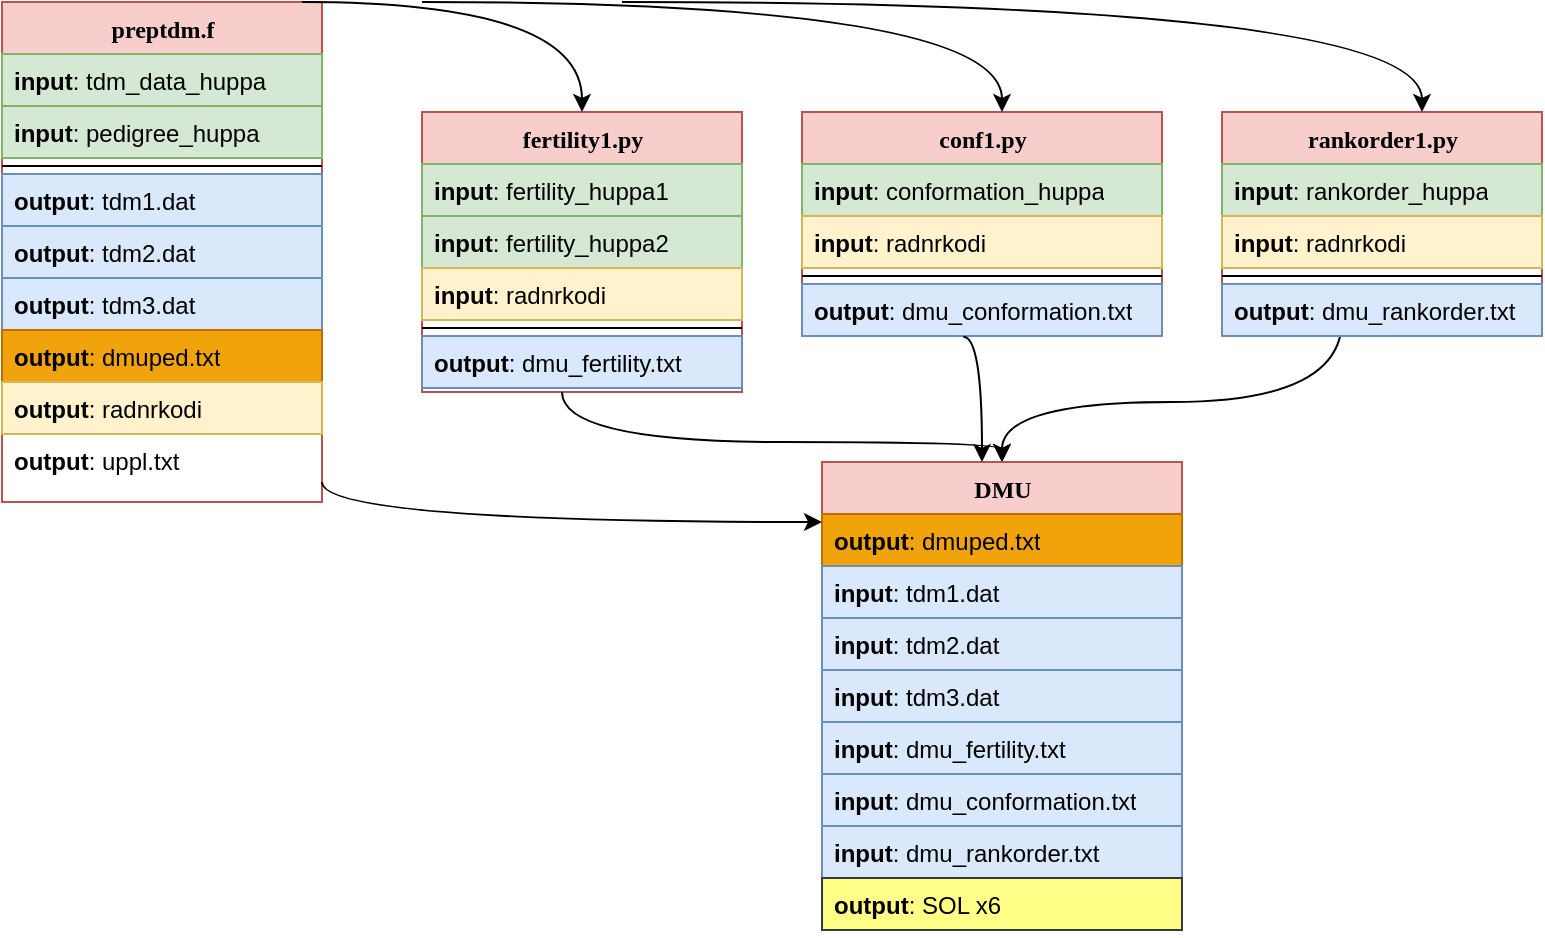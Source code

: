 <mxfile version="15.4.1" type="github">
  <diagram id="-JmWxj0wJACmfbKOdorP" name="Page-1">
    <mxGraphModel dx="1185" dy="662" grid="1" gridSize="10" guides="1" tooltips="1" connect="1" arrows="1" fold="1" page="1" pageScale="1" pageWidth="850" pageHeight="1100" math="0" shadow="0">
      <root>
        <mxCell id="0" />
        <mxCell id="1" parent="0" />
        <mxCell id="nCEcq2ldDj2t1zgx5rpE-1" value="preptdm.f" style="swimlane;html=1;fontStyle=1;align=center;verticalAlign=top;childLayout=stackLayout;horizontal=1;startSize=26;horizontalStack=0;resizeParent=1;resizeLast=0;collapsible=1;marginBottom=0;swimlaneFillColor=#ffffff;rounded=0;shadow=0;comic=0;labelBackgroundColor=none;strokeWidth=1;fillColor=#f8cecc;fontFamily=Verdana;fontSize=12;strokeColor=#b85450;" parent="1" vertex="1">
          <mxGeometry x="60" y="40" width="160" height="250" as="geometry">
            <mxRectangle x="60" y="40" width="100" height="26" as="alternateBounds" />
          </mxGeometry>
        </mxCell>
        <mxCell id="nCEcq2ldDj2t1zgx5rpE-2" value="&lt;b&gt;input&lt;/b&gt;: tdm_data_huppa" style="text;html=1;strokeColor=#82b366;fillColor=#d5e8d4;align=left;verticalAlign=top;spacingLeft=4;spacingRight=4;whiteSpace=wrap;overflow=hidden;rotatable=0;points=[[0,0.5],[1,0.5]];portConstraint=eastwest;" parent="nCEcq2ldDj2t1zgx5rpE-1" vertex="1">
          <mxGeometry y="26" width="160" height="26" as="geometry" />
        </mxCell>
        <mxCell id="nCEcq2ldDj2t1zgx5rpE-3" value="&lt;b&gt;input&lt;/b&gt;: pedigree_huppa" style="text;html=1;strokeColor=#82b366;fillColor=#d5e8d4;align=left;verticalAlign=top;spacingLeft=4;spacingRight=4;whiteSpace=wrap;overflow=hidden;rotatable=0;points=[[0,0.5],[1,0.5]];portConstraint=eastwest;" parent="nCEcq2ldDj2t1zgx5rpE-1" vertex="1">
          <mxGeometry y="52" width="160" height="26" as="geometry" />
        </mxCell>
        <mxCell id="nCEcq2ldDj2t1zgx5rpE-4" value="" style="line;html=1;strokeWidth=1;fillColor=none;align=left;verticalAlign=middle;spacingTop=-1;spacingLeft=3;spacingRight=3;rotatable=0;labelPosition=right;points=[];portConstraint=eastwest;" parent="nCEcq2ldDj2t1zgx5rpE-1" vertex="1">
          <mxGeometry y="78" width="160" height="8" as="geometry" />
        </mxCell>
        <mxCell id="nCEcq2ldDj2t1zgx5rpE-6" value="&lt;b&gt;output&lt;/b&gt;: tdm1.dat" style="text;html=1;align=left;verticalAlign=top;spacingLeft=4;spacingRight=4;whiteSpace=wrap;overflow=hidden;rotatable=0;points=[[0,0.5],[1,0.5]];portConstraint=eastwest;fillColor=#dae8fc;strokeColor=#6c8ebf;" parent="nCEcq2ldDj2t1zgx5rpE-1" vertex="1">
          <mxGeometry y="86" width="160" height="26" as="geometry" />
        </mxCell>
        <mxCell id="nCEcq2ldDj2t1zgx5rpE-5" value="&lt;b&gt;output&lt;/b&gt;: tdm2.dat" style="text;html=1;strokeColor=#6c8ebf;fillColor=#dae8fc;align=left;verticalAlign=top;spacingLeft=4;spacingRight=4;whiteSpace=wrap;overflow=hidden;rotatable=0;points=[[0,0.5],[1,0.5]];portConstraint=eastwest;" parent="nCEcq2ldDj2t1zgx5rpE-1" vertex="1">
          <mxGeometry y="112" width="160" height="26" as="geometry" />
        </mxCell>
        <mxCell id="nCEcq2ldDj2t1zgx5rpE-7" value="&lt;b&gt;output&lt;/b&gt;: tdm3.dat" style="text;html=1;strokeColor=#6c8ebf;fillColor=#dae8fc;align=left;verticalAlign=top;spacingLeft=4;spacingRight=4;whiteSpace=wrap;overflow=hidden;rotatable=0;points=[[0,0.5],[1,0.5]];portConstraint=eastwest;" parent="nCEcq2ldDj2t1zgx5rpE-1" vertex="1">
          <mxGeometry y="138" width="160" height="26" as="geometry" />
        </mxCell>
        <mxCell id="EQARCBWx5yz3VgdPIeZa-3" value="&lt;b&gt;output&lt;/b&gt;: dmuped.txt" style="text;html=1;strokeColor=#BD7000;fillColor=#f0a30a;align=left;verticalAlign=top;spacingLeft=4;spacingRight=4;whiteSpace=wrap;overflow=hidden;rotatable=0;points=[[0,0.5],[1,0.5]];portConstraint=eastwest;fontColor=#000000;" vertex="1" parent="nCEcq2ldDj2t1zgx5rpE-1">
          <mxGeometry y="164" width="160" height="26" as="geometry" />
        </mxCell>
        <mxCell id="EQARCBWx5yz3VgdPIeZa-4" value="&lt;b&gt;output&lt;/b&gt;: radnrkodi" style="text;html=1;strokeColor=#d6b656;fillColor=#fff2cc;align=left;verticalAlign=top;spacingLeft=4;spacingRight=4;whiteSpace=wrap;overflow=hidden;rotatable=0;points=[[0,0.5],[1,0.5]];portConstraint=eastwest;" vertex="1" parent="nCEcq2ldDj2t1zgx5rpE-1">
          <mxGeometry y="190" width="160" height="26" as="geometry" />
        </mxCell>
        <mxCell id="EQARCBWx5yz3VgdPIeZa-21" value="&lt;b&gt;output&lt;/b&gt;: uppl.txt" style="text;html=1;strokeColor=none;fillColor=none;align=left;verticalAlign=top;spacingLeft=4;spacingRight=4;whiteSpace=wrap;overflow=hidden;rotatable=0;points=[[0,0.5],[1,0.5]];portConstraint=eastwest;" vertex="1" parent="nCEcq2ldDj2t1zgx5rpE-1">
          <mxGeometry y="216" width="160" height="34" as="geometry" />
        </mxCell>
        <mxCell id="EQARCBWx5yz3VgdPIeZa-24" value="fertility1.py" style="swimlane;html=1;fontStyle=1;align=center;verticalAlign=top;childLayout=stackLayout;horizontal=1;startSize=26;horizontalStack=0;resizeParent=1;resizeLast=0;collapsible=1;marginBottom=0;swimlaneFillColor=#ffffff;rounded=0;shadow=0;comic=0;labelBackgroundColor=none;strokeWidth=1;fillColor=#f8cecc;fontFamily=Verdana;fontSize=12;strokeColor=#b85450;" vertex="1" parent="1">
          <mxGeometry x="270" y="95" width="160" height="140" as="geometry">
            <mxRectangle x="60" y="40" width="100" height="26" as="alternateBounds" />
          </mxGeometry>
        </mxCell>
        <mxCell id="EQARCBWx5yz3VgdPIeZa-25" value="&lt;b&gt;input&lt;/b&gt;: fertility_huppa1&lt;br&gt;" style="text;html=1;strokeColor=#82b366;fillColor=#d5e8d4;align=left;verticalAlign=top;spacingLeft=4;spacingRight=4;whiteSpace=wrap;overflow=hidden;rotatable=0;points=[[0,0.5],[1,0.5]];portConstraint=eastwest;" vertex="1" parent="EQARCBWx5yz3VgdPIeZa-24">
          <mxGeometry y="26" width="160" height="26" as="geometry" />
        </mxCell>
        <mxCell id="EQARCBWx5yz3VgdPIeZa-26" value="&lt;b&gt;input&lt;/b&gt;: fertility_huppa2" style="text;html=1;strokeColor=#82b366;fillColor=#d5e8d4;align=left;verticalAlign=top;spacingLeft=4;spacingRight=4;whiteSpace=wrap;overflow=hidden;rotatable=0;points=[[0,0.5],[1,0.5]];portConstraint=eastwest;" vertex="1" parent="EQARCBWx5yz3VgdPIeZa-24">
          <mxGeometry y="52" width="160" height="26" as="geometry" />
        </mxCell>
        <mxCell id="EQARCBWx5yz3VgdPIeZa-32" value="&lt;b&gt;input&lt;/b&gt;: radnrkodi" style="text;html=1;strokeColor=#d6b656;fillColor=#fff2cc;align=left;verticalAlign=top;spacingLeft=4;spacingRight=4;whiteSpace=wrap;overflow=hidden;rotatable=0;points=[[0,0.5],[1,0.5]];portConstraint=eastwest;" vertex="1" parent="EQARCBWx5yz3VgdPIeZa-24">
          <mxGeometry y="78" width="160" height="26" as="geometry" />
        </mxCell>
        <mxCell id="EQARCBWx5yz3VgdPIeZa-82" value="" style="curved=1;endArrow=classic;html=1;rounded=0;fontSize=34;edgeStyle=orthogonalEdgeStyle;" edge="1" parent="EQARCBWx5yz3VgdPIeZa-24" target="EQARCBWx5yz3VgdPIeZa-67">
          <mxGeometry width="50" height="50" relative="1" as="geometry">
            <mxPoint x="70" y="140" as="sourcePoint" />
            <mxPoint x="120" y="90" as="targetPoint" />
            <Array as="points">
              <mxPoint x="70" y="165" />
              <mxPoint x="290" y="165" />
            </Array>
          </mxGeometry>
        </mxCell>
        <mxCell id="EQARCBWx5yz3VgdPIeZa-27" value="" style="line;html=1;strokeWidth=1;fillColor=none;align=left;verticalAlign=middle;spacingTop=-1;spacingLeft=3;spacingRight=3;rotatable=0;labelPosition=right;points=[];portConstraint=eastwest;" vertex="1" parent="EQARCBWx5yz3VgdPIeZa-24">
          <mxGeometry y="104" width="160" height="8" as="geometry" />
        </mxCell>
        <mxCell id="EQARCBWx5yz3VgdPIeZa-28" value="&lt;b&gt;output&lt;/b&gt;: dmu_fertility.txt&lt;br&gt;" style="text;html=1;align=left;verticalAlign=top;spacingLeft=4;spacingRight=4;whiteSpace=wrap;overflow=hidden;rotatable=0;points=[[0,0.5],[1,0.5]];portConstraint=eastwest;fillColor=#dae8fc;strokeColor=#6c8ebf;" vertex="1" parent="EQARCBWx5yz3VgdPIeZa-24">
          <mxGeometry y="112" width="160" height="26" as="geometry" />
        </mxCell>
        <mxCell id="EQARCBWx5yz3VgdPIeZa-84" value="" style="curved=1;endArrow=classic;html=1;rounded=0;fontSize=34;edgeStyle=orthogonalEdgeStyle;" edge="1" parent="EQARCBWx5yz3VgdPIeZa-24" target="EQARCBWx5yz3VgdPIeZa-67">
          <mxGeometry width="50" height="50" relative="1" as="geometry">
            <mxPoint x="460" y="104" as="sourcePoint" />
            <mxPoint x="290" y="235" as="targetPoint" />
            <Array as="points">
              <mxPoint x="460" y="145" />
              <mxPoint x="290" y="145" />
            </Array>
          </mxGeometry>
        </mxCell>
        <mxCell id="EQARCBWx5yz3VgdPIeZa-44" value="rankorder1.py" style="swimlane;html=1;fontStyle=1;align=center;verticalAlign=top;childLayout=stackLayout;horizontal=1;startSize=26;horizontalStack=0;resizeParent=1;resizeLast=0;collapsible=1;marginBottom=0;swimlaneFillColor=#ffffff;rounded=0;shadow=0;comic=0;labelBackgroundColor=none;strokeWidth=1;fillColor=#f8cecc;fontFamily=Verdana;fontSize=12;strokeColor=#b85450;" vertex="1" parent="1">
          <mxGeometry x="670" y="95" width="160" height="112" as="geometry">
            <mxRectangle x="60" y="40" width="100" height="26" as="alternateBounds" />
          </mxGeometry>
        </mxCell>
        <mxCell id="EQARCBWx5yz3VgdPIeZa-45" value="&lt;b&gt;input&lt;/b&gt;: rankorder_huppa" style="text;html=1;strokeColor=#82b366;fillColor=#d5e8d4;align=left;verticalAlign=top;spacingLeft=4;spacingRight=4;whiteSpace=wrap;overflow=hidden;rotatable=0;points=[[0,0.5],[1,0.5]];portConstraint=eastwest;" vertex="1" parent="EQARCBWx5yz3VgdPIeZa-44">
          <mxGeometry y="26" width="160" height="26" as="geometry" />
        </mxCell>
        <mxCell id="EQARCBWx5yz3VgdPIeZa-47" value="&lt;b&gt;input&lt;/b&gt;: radnrkodi" style="text;html=1;strokeColor=#d6b656;fillColor=#fff2cc;align=left;verticalAlign=top;spacingLeft=4;spacingRight=4;whiteSpace=wrap;overflow=hidden;rotatable=0;points=[[0,0.5],[1,0.5]];portConstraint=eastwest;" vertex="1" parent="EQARCBWx5yz3VgdPIeZa-44">
          <mxGeometry y="52" width="160" height="26" as="geometry" />
        </mxCell>
        <mxCell id="EQARCBWx5yz3VgdPIeZa-48" value="" style="line;html=1;strokeWidth=1;fillColor=none;align=left;verticalAlign=middle;spacingTop=-1;spacingLeft=3;spacingRight=3;rotatable=0;labelPosition=right;points=[];portConstraint=eastwest;" vertex="1" parent="EQARCBWx5yz3VgdPIeZa-44">
          <mxGeometry y="78" width="160" height="8" as="geometry" />
        </mxCell>
        <mxCell id="EQARCBWx5yz3VgdPIeZa-49" value="&lt;b&gt;output&lt;/b&gt;: dmu_rankorder.txt" style="text;html=1;align=left;verticalAlign=top;spacingLeft=4;spacingRight=4;whiteSpace=wrap;overflow=hidden;rotatable=0;points=[[0,0.5],[1,0.5]];portConstraint=eastwest;fillColor=#dae8fc;strokeColor=#6c8ebf;" vertex="1" parent="EQARCBWx5yz3VgdPIeZa-44">
          <mxGeometry y="86" width="160" height="26" as="geometry" />
        </mxCell>
        <mxCell id="EQARCBWx5yz3VgdPIeZa-65" value="" style="curved=1;endArrow=classic;html=1;rounded=0;edgeStyle=orthogonalEdgeStyle;" edge="1" parent="EQARCBWx5yz3VgdPIeZa-44">
          <mxGeometry width="50" height="50" relative="1" as="geometry">
            <mxPoint x="-300" y="-55" as="sourcePoint" />
            <mxPoint x="100" as="targetPoint" />
            <Array as="points">
              <mxPoint x="100" y="-55" />
            </Array>
          </mxGeometry>
        </mxCell>
        <mxCell id="EQARCBWx5yz3VgdPIeZa-50" value="conf1.py" style="swimlane;html=1;fontStyle=1;align=center;verticalAlign=top;childLayout=stackLayout;horizontal=1;startSize=26;horizontalStack=0;resizeParent=1;resizeLast=0;collapsible=1;marginBottom=0;swimlaneFillColor=#ffffff;rounded=0;shadow=0;comic=0;labelBackgroundColor=none;strokeWidth=1;fillColor=#f8cecc;fontFamily=Verdana;fontSize=12;strokeColor=#b85450;" vertex="1" parent="1">
          <mxGeometry x="460" y="95" width="180" height="112" as="geometry">
            <mxRectangle x="60" y="40" width="100" height="26" as="alternateBounds" />
          </mxGeometry>
        </mxCell>
        <mxCell id="EQARCBWx5yz3VgdPIeZa-51" value="&lt;b&gt;input&lt;/b&gt;: conformation_huppa" style="text;html=1;strokeColor=#82b366;fillColor=#d5e8d4;align=left;verticalAlign=top;spacingLeft=4;spacingRight=4;whiteSpace=wrap;overflow=hidden;rotatable=0;points=[[0,0.5],[1,0.5]];portConstraint=eastwest;" vertex="1" parent="EQARCBWx5yz3VgdPIeZa-50">
          <mxGeometry y="26" width="180" height="26" as="geometry" />
        </mxCell>
        <mxCell id="EQARCBWx5yz3VgdPIeZa-52" value="&lt;b&gt;input&lt;/b&gt;: radnrkodi" style="text;html=1;strokeColor=#d6b656;fillColor=#fff2cc;align=left;verticalAlign=top;spacingLeft=4;spacingRight=4;whiteSpace=wrap;overflow=hidden;rotatable=0;points=[[0,0.5],[1,0.5]];portConstraint=eastwest;" vertex="1" parent="EQARCBWx5yz3VgdPIeZa-50">
          <mxGeometry y="52" width="180" height="26" as="geometry" />
        </mxCell>
        <mxCell id="EQARCBWx5yz3VgdPIeZa-53" value="" style="line;html=1;strokeWidth=1;fillColor=none;align=left;verticalAlign=middle;spacingTop=-1;spacingLeft=3;spacingRight=3;rotatable=0;labelPosition=right;points=[];portConstraint=eastwest;" vertex="1" parent="EQARCBWx5yz3VgdPIeZa-50">
          <mxGeometry y="78" width="180" height="8" as="geometry" />
        </mxCell>
        <mxCell id="EQARCBWx5yz3VgdPIeZa-54" value="&lt;b&gt;output&lt;/b&gt;: dmu_conformation.txt" style="text;html=1;align=left;verticalAlign=top;spacingLeft=4;spacingRight=4;whiteSpace=wrap;overflow=hidden;rotatable=0;points=[[0,0.5],[1,0.5]];portConstraint=eastwest;fillColor=#dae8fc;strokeColor=#6c8ebf;" vertex="1" parent="EQARCBWx5yz3VgdPIeZa-50">
          <mxGeometry y="86" width="180" height="26" as="geometry" />
        </mxCell>
        <mxCell id="EQARCBWx5yz3VgdPIeZa-64" value="" style="curved=1;endArrow=classic;html=1;rounded=0;edgeStyle=orthogonalEdgeStyle;" edge="1" parent="EQARCBWx5yz3VgdPIeZa-50">
          <mxGeometry width="50" height="50" relative="1" as="geometry">
            <mxPoint x="-190" y="-55" as="sourcePoint" />
            <mxPoint x="100" as="targetPoint" />
            <Array as="points">
              <mxPoint x="100" y="-55" />
            </Array>
          </mxGeometry>
        </mxCell>
        <mxCell id="EQARCBWx5yz3VgdPIeZa-62" value="" style="curved=1;endArrow=classic;html=1;rounded=0;edgeStyle=orthogonalEdgeStyle;" edge="1" parent="1" target="EQARCBWx5yz3VgdPIeZa-24">
          <mxGeometry width="50" height="50" relative="1" as="geometry">
            <mxPoint x="210" y="40" as="sourcePoint" />
            <mxPoint x="350" y="90" as="targetPoint" />
            <Array as="points">
              <mxPoint x="350" y="40" />
            </Array>
          </mxGeometry>
        </mxCell>
        <mxCell id="EQARCBWx5yz3VgdPIeZa-67" value="DMU" style="swimlane;html=1;fontStyle=1;align=center;verticalAlign=top;childLayout=stackLayout;horizontal=1;startSize=26;horizontalStack=0;resizeParent=1;resizeLast=0;collapsible=1;marginBottom=0;swimlaneFillColor=#ffffff;rounded=0;shadow=0;comic=0;labelBackgroundColor=none;strokeWidth=1;fillColor=#f8cecc;fontFamily=Verdana;fontSize=12;strokeColor=#b85450;" vertex="1" parent="1">
          <mxGeometry x="470" y="270" width="180" height="234" as="geometry">
            <mxRectangle x="60" y="40" width="100" height="26" as="alternateBounds" />
          </mxGeometry>
        </mxCell>
        <mxCell id="EQARCBWx5yz3VgdPIeZa-77" value="&lt;b&gt;output&lt;/b&gt;: dmuped.txt" style="text;html=1;strokeColor=#BD7000;fillColor=#f0a30a;align=left;verticalAlign=top;spacingLeft=4;spacingRight=4;whiteSpace=wrap;overflow=hidden;rotatable=0;points=[[0,0.5],[1,0.5]];portConstraint=eastwest;fontColor=#000000;" vertex="1" parent="EQARCBWx5yz3VgdPIeZa-67">
          <mxGeometry y="26" width="180" height="26" as="geometry" />
        </mxCell>
        <mxCell id="EQARCBWx5yz3VgdPIeZa-71" value="&lt;b&gt;input&lt;/b&gt;: tdm1.dat" style="text;html=1;align=left;verticalAlign=top;spacingLeft=4;spacingRight=4;whiteSpace=wrap;overflow=hidden;rotatable=0;points=[[0,0.5],[1,0.5]];portConstraint=eastwest;fillColor=#dae8fc;strokeColor=#6c8ebf;" vertex="1" parent="EQARCBWx5yz3VgdPIeZa-67">
          <mxGeometry y="52" width="180" height="26" as="geometry" />
        </mxCell>
        <mxCell id="EQARCBWx5yz3VgdPIeZa-72" value="&lt;b&gt;input&lt;/b&gt;: tdm2.dat" style="text;html=1;strokeColor=#6c8ebf;fillColor=#dae8fc;align=left;verticalAlign=top;spacingLeft=4;spacingRight=4;whiteSpace=wrap;overflow=hidden;rotatable=0;points=[[0,0.5],[1,0.5]];portConstraint=eastwest;" vertex="1" parent="EQARCBWx5yz3VgdPIeZa-67">
          <mxGeometry y="78" width="180" height="26" as="geometry" />
        </mxCell>
        <mxCell id="EQARCBWx5yz3VgdPIeZa-73" value="&lt;b&gt;input&lt;/b&gt;: tdm3.dat" style="text;html=1;strokeColor=#6c8ebf;fillColor=#dae8fc;align=left;verticalAlign=top;spacingLeft=4;spacingRight=4;whiteSpace=wrap;overflow=hidden;rotatable=0;points=[[0,0.5],[1,0.5]];portConstraint=eastwest;" vertex="1" parent="EQARCBWx5yz3VgdPIeZa-67">
          <mxGeometry y="104" width="180" height="26" as="geometry" />
        </mxCell>
        <mxCell id="EQARCBWx5yz3VgdPIeZa-74" value="&lt;b&gt;input&lt;/b&gt;: dmu_fertility.txt" style="text;html=1;strokeColor=#6c8ebf;fillColor=#dae8fc;align=left;verticalAlign=top;spacingLeft=4;spacingRight=4;whiteSpace=wrap;overflow=hidden;rotatable=0;points=[[0,0.5],[1,0.5]];portConstraint=eastwest;" vertex="1" parent="EQARCBWx5yz3VgdPIeZa-67">
          <mxGeometry y="130" width="180" height="26" as="geometry" />
        </mxCell>
        <mxCell id="EQARCBWx5yz3VgdPIeZa-78" value="&lt;b&gt;input&lt;/b&gt;: dmu_conformation.txt" style="text;html=1;align=left;verticalAlign=top;spacingLeft=4;spacingRight=4;whiteSpace=wrap;overflow=hidden;rotatable=0;points=[[0,0.5],[1,0.5]];portConstraint=eastwest;fillColor=#dae8fc;strokeColor=#6c8ebf;" vertex="1" parent="EQARCBWx5yz3VgdPIeZa-67">
          <mxGeometry y="156" width="180" height="26" as="geometry" />
        </mxCell>
        <mxCell id="EQARCBWx5yz3VgdPIeZa-86" value="&lt;b&gt;input&lt;/b&gt;: dmu_rankorder.txt" style="text;html=1;align=left;verticalAlign=top;spacingLeft=4;spacingRight=4;whiteSpace=wrap;overflow=hidden;rotatable=0;points=[[0,0.5],[1,0.5]];portConstraint=eastwest;fillColor=#dae8fc;strokeColor=#6c8ebf;" vertex="1" parent="EQARCBWx5yz3VgdPIeZa-67">
          <mxGeometry y="182" width="180" height="26" as="geometry" />
        </mxCell>
        <mxCell id="EQARCBWx5yz3VgdPIeZa-79" value="&lt;b&gt;output&lt;/b&gt;: SOL x6" style="text;html=1;align=left;verticalAlign=top;spacingLeft=4;spacingRight=4;whiteSpace=wrap;overflow=hidden;rotatable=0;points=[[0,0.5],[1,0.5]];portConstraint=eastwest;fillColor=#ffff88;strokeColor=#36393d;" vertex="1" parent="EQARCBWx5yz3VgdPIeZa-67">
          <mxGeometry y="208" width="180" height="26" as="geometry" />
        </mxCell>
        <mxCell id="EQARCBWx5yz3VgdPIeZa-80" value="" style="curved=1;endArrow=classic;html=1;rounded=0;fontSize=34;edgeStyle=orthogonalEdgeStyle;" edge="1" parent="1" target="EQARCBWx5yz3VgdPIeZa-67">
          <mxGeometry width="50" height="50" relative="1" as="geometry">
            <mxPoint x="220" y="280" as="sourcePoint" />
            <mxPoint x="270" y="230" as="targetPoint" />
            <Array as="points">
              <mxPoint x="220" y="300" />
              <mxPoint x="550" y="300" />
            </Array>
          </mxGeometry>
        </mxCell>
        <mxCell id="EQARCBWx5yz3VgdPIeZa-85" value="" style="curved=1;endArrow=classic;html=1;rounded=0;fontSize=34;edgeStyle=orthogonalEdgeStyle;exitX=0.448;exitY=1.013;exitDx=0;exitDy=0;exitPerimeter=0;" edge="1" parent="1" source="EQARCBWx5yz3VgdPIeZa-54" target="EQARCBWx5yz3VgdPIeZa-67">
          <mxGeometry width="50" height="50" relative="1" as="geometry">
            <mxPoint x="730" y="199" as="sourcePoint" />
            <mxPoint x="560" y="330" as="targetPoint" />
            <Array as="points">
              <mxPoint x="550" y="207" />
            </Array>
          </mxGeometry>
        </mxCell>
      </root>
    </mxGraphModel>
  </diagram>
</mxfile>
